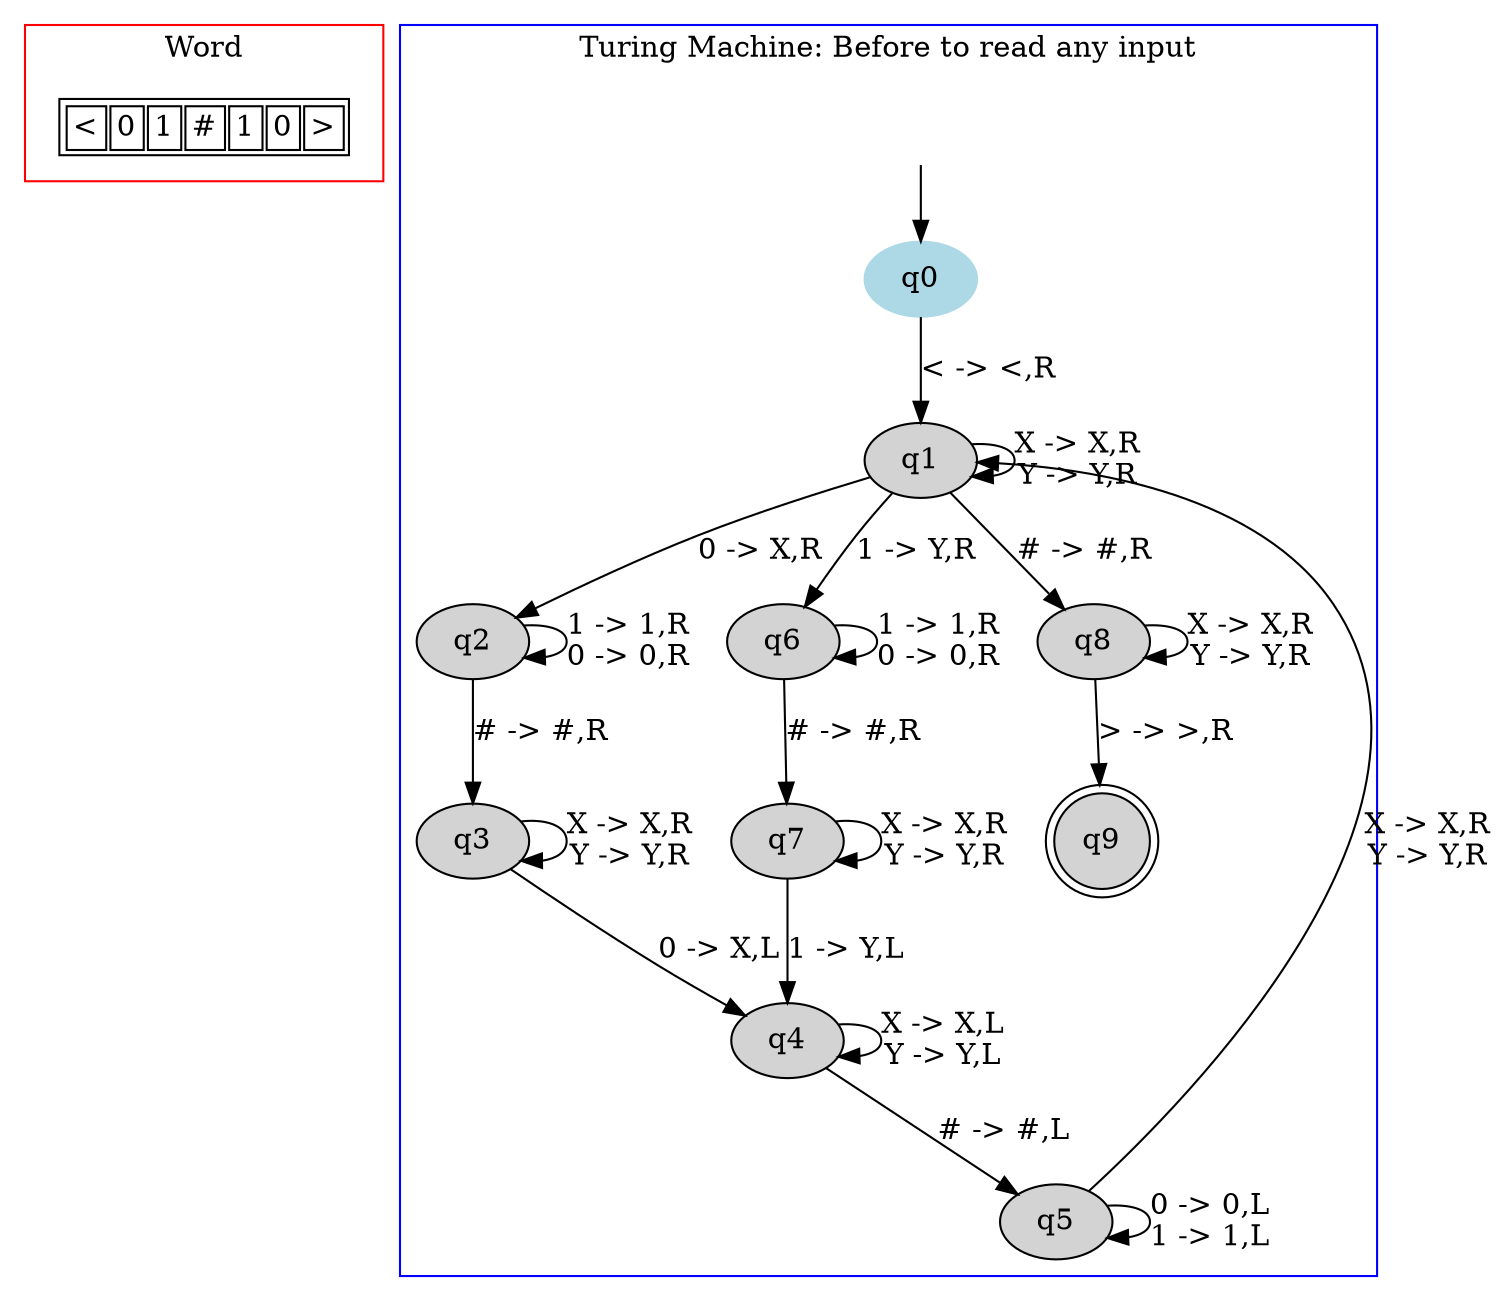 digraph G {
	subgraph cluster_0 {
		node [shape=plaintext];

struct1 [label=<<TABLE>
<TR>
<TD><FONT>&lt;</FONT></TD>
<TD><FONT>0</FONT></TD>
<TD><FONT>1</FONT></TD>
<TD><FONT>#</FONT></TD>
<TD><FONT>1</FONT></TD>
<TD><FONT>0</FONT></TD>
<TD><FONT>&gt;</FONT></TD>
</TR>
</TABLE>>];
label = "Word";
color=red;
}
	subgraph cluster_1 {
		node [style=filled];
		label = "Turing Machine: Before to read any input"
		color=blue;

		q0 [color="lightblue"];
		q1;
		q2;
		q3;
		q4;
		q5;
		q6;
		q7;
		q8;
		q9 [shape="doublecircle"];
		q0->q1[label="< -> <,R"];
		q1->q1[label="X -> X,R
Y -> Y,R"];
		q1->q2[label="0 -> X,R"];
		q1->q6[label="1 -> Y,R"];
		q1->q8[label="# -> #,R"];
		q2->q2[label="1 -> 1,R
0 -> 0,R"];
		q2->q3[label="# -> #,R"];
		q3->q3[label="X -> X,R
Y -> Y,R"];
		q3->q4[label="0 -> X,L"];
		q4->q4[label="X -> X,L
Y -> Y,L"];
		q4->q5[label="# -> #,L"];
		q5->q1[label="X -> X,R
Y -> Y,R"];
		q5->q5[label="0 -> 0,L
1 -> 1,L"];
		q6->q6[label="1 -> 1,R
0 -> 0,R"];
		q6->q7[label="# -> #,R"];
		q7->q4[label="1 -> Y,L"];
		q7->q7[label="X -> X,R
Y -> Y,R"];
		q8->q8[label="X -> X,R
Y -> Y,R"];
		q8->q9[label="> -> >,R"];
x [color=white, label=""];		x->q0	}

}